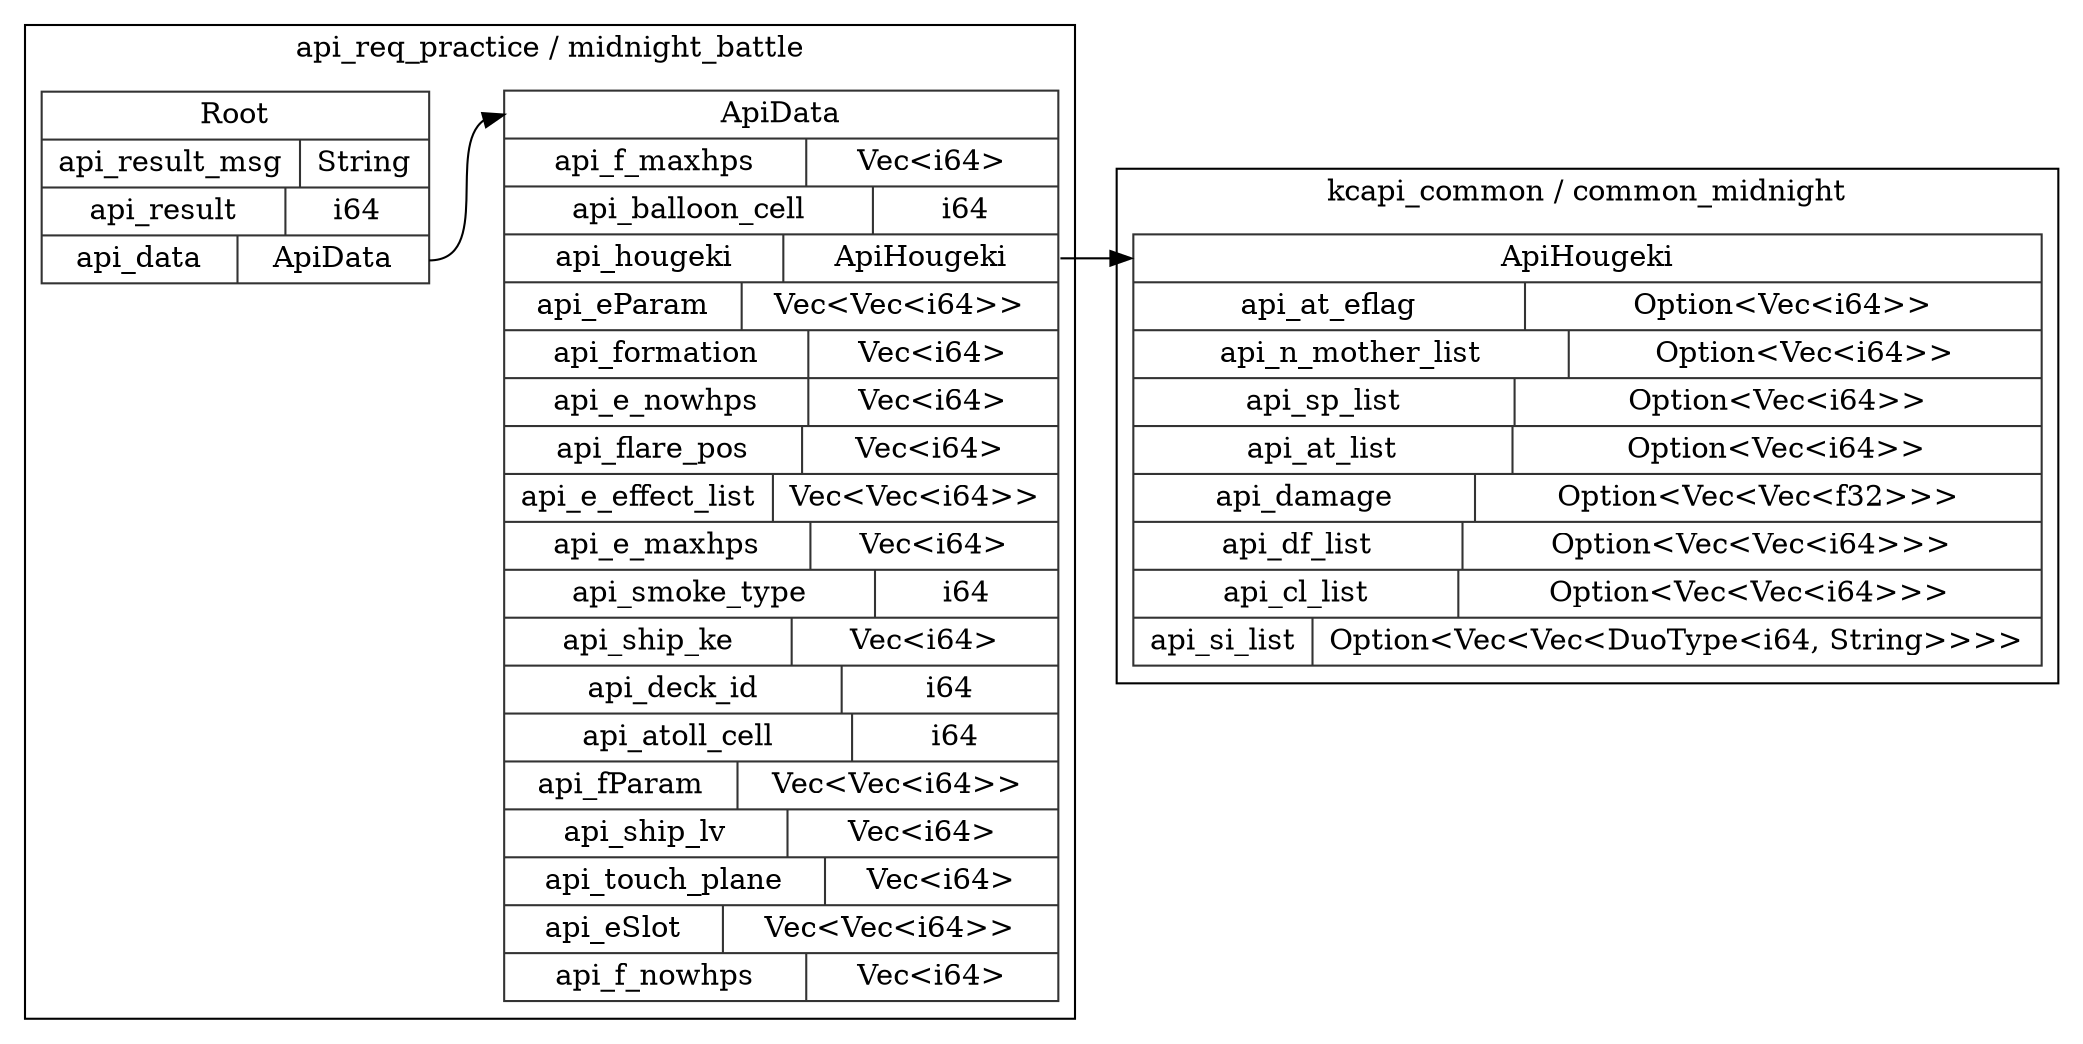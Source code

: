 digraph {
  rankdir=LR;
  subgraph cluster_0 {
    label="api_req_practice / midnight_battle";
    node [style="filled", color=white, style="solid", color=gray20];
    api_req_practice__midnight_battle__Root [label="<Root> Root  | { api_result_msg | <api_result_msg> String } | { api_result | <api_result> i64 } | { api_data | <api_data> ApiData }", shape=record];
    api_req_practice__midnight_battle__ApiData;
    api_req_practice__midnight_battle__Root:api_data:e -> api_req_practice__midnight_battle__ApiData:ApiData:w;
    api_req_practice__midnight_battle__ApiData [label="<ApiData> ApiData  | { api_f_maxhps | <api_f_maxhps> Vec\<i64\> } | { api_balloon_cell | <api_balloon_cell> i64 } | { api_hougeki | <api_hougeki> ApiHougeki } | { api_eParam | <api_eParam> Vec\<Vec\<i64\>\> } | { api_formation | <api_formation> Vec\<i64\> } | { api_e_nowhps | <api_e_nowhps> Vec\<i64\> } | { api_flare_pos | <api_flare_pos> Vec\<i64\> } | { api_e_effect_list | <api_e_effect_list> Vec\<Vec\<i64\>\> } | { api_e_maxhps | <api_e_maxhps> Vec\<i64\> } | { api_smoke_type | <api_smoke_type> i64 } | { api_ship_ke | <api_ship_ke> Vec\<i64\> } | { api_deck_id | <api_deck_id> i64 } | { api_atoll_cell | <api_atoll_cell> i64 } | { api_fParam | <api_fParam> Vec\<Vec\<i64\>\> } | { api_ship_lv | <api_ship_lv> Vec\<i64\> } | { api_touch_plane | <api_touch_plane> Vec\<i64\> } | { api_eSlot | <api_eSlot> Vec\<Vec\<i64\>\> } | { api_f_nowhps | <api_f_nowhps> Vec\<i64\> }", shape=record];
  }
  subgraph cluster_1 {
    label="kcapi_common / common_midnight";
    node [style="filled", color=white, style="solid", color=gray20];
    kcapi_common__common_midnight__ApiHougeki [label="<ApiHougeki> ApiHougeki  | { api_at_eflag | <api_at_eflag> Option\<Vec\<i64\>\> } | { api_n_mother_list | <api_n_mother_list> Option\<Vec\<i64\>\> } | { api_sp_list | <api_sp_list> Option\<Vec\<i64\>\> } | { api_at_list | <api_at_list> Option\<Vec\<i64\>\> } | { api_damage | <api_damage> Option\<Vec\<Vec\<f32\>\>\> } | { api_df_list | <api_df_list> Option\<Vec\<Vec\<i64\>\>\> } | { api_cl_list | <api_cl_list> Option\<Vec\<Vec\<i64\>\>\> } | { api_si_list | <api_si_list> Option\<Vec\<Vec\<DuoType\<i64, String\>\>\>\> }", shape=record];
  }
  api_req_practice__midnight_battle__ApiData:api_hougeki:e -> kcapi_common__common_midnight__ApiHougeki:ApiHougeki:w;
}
